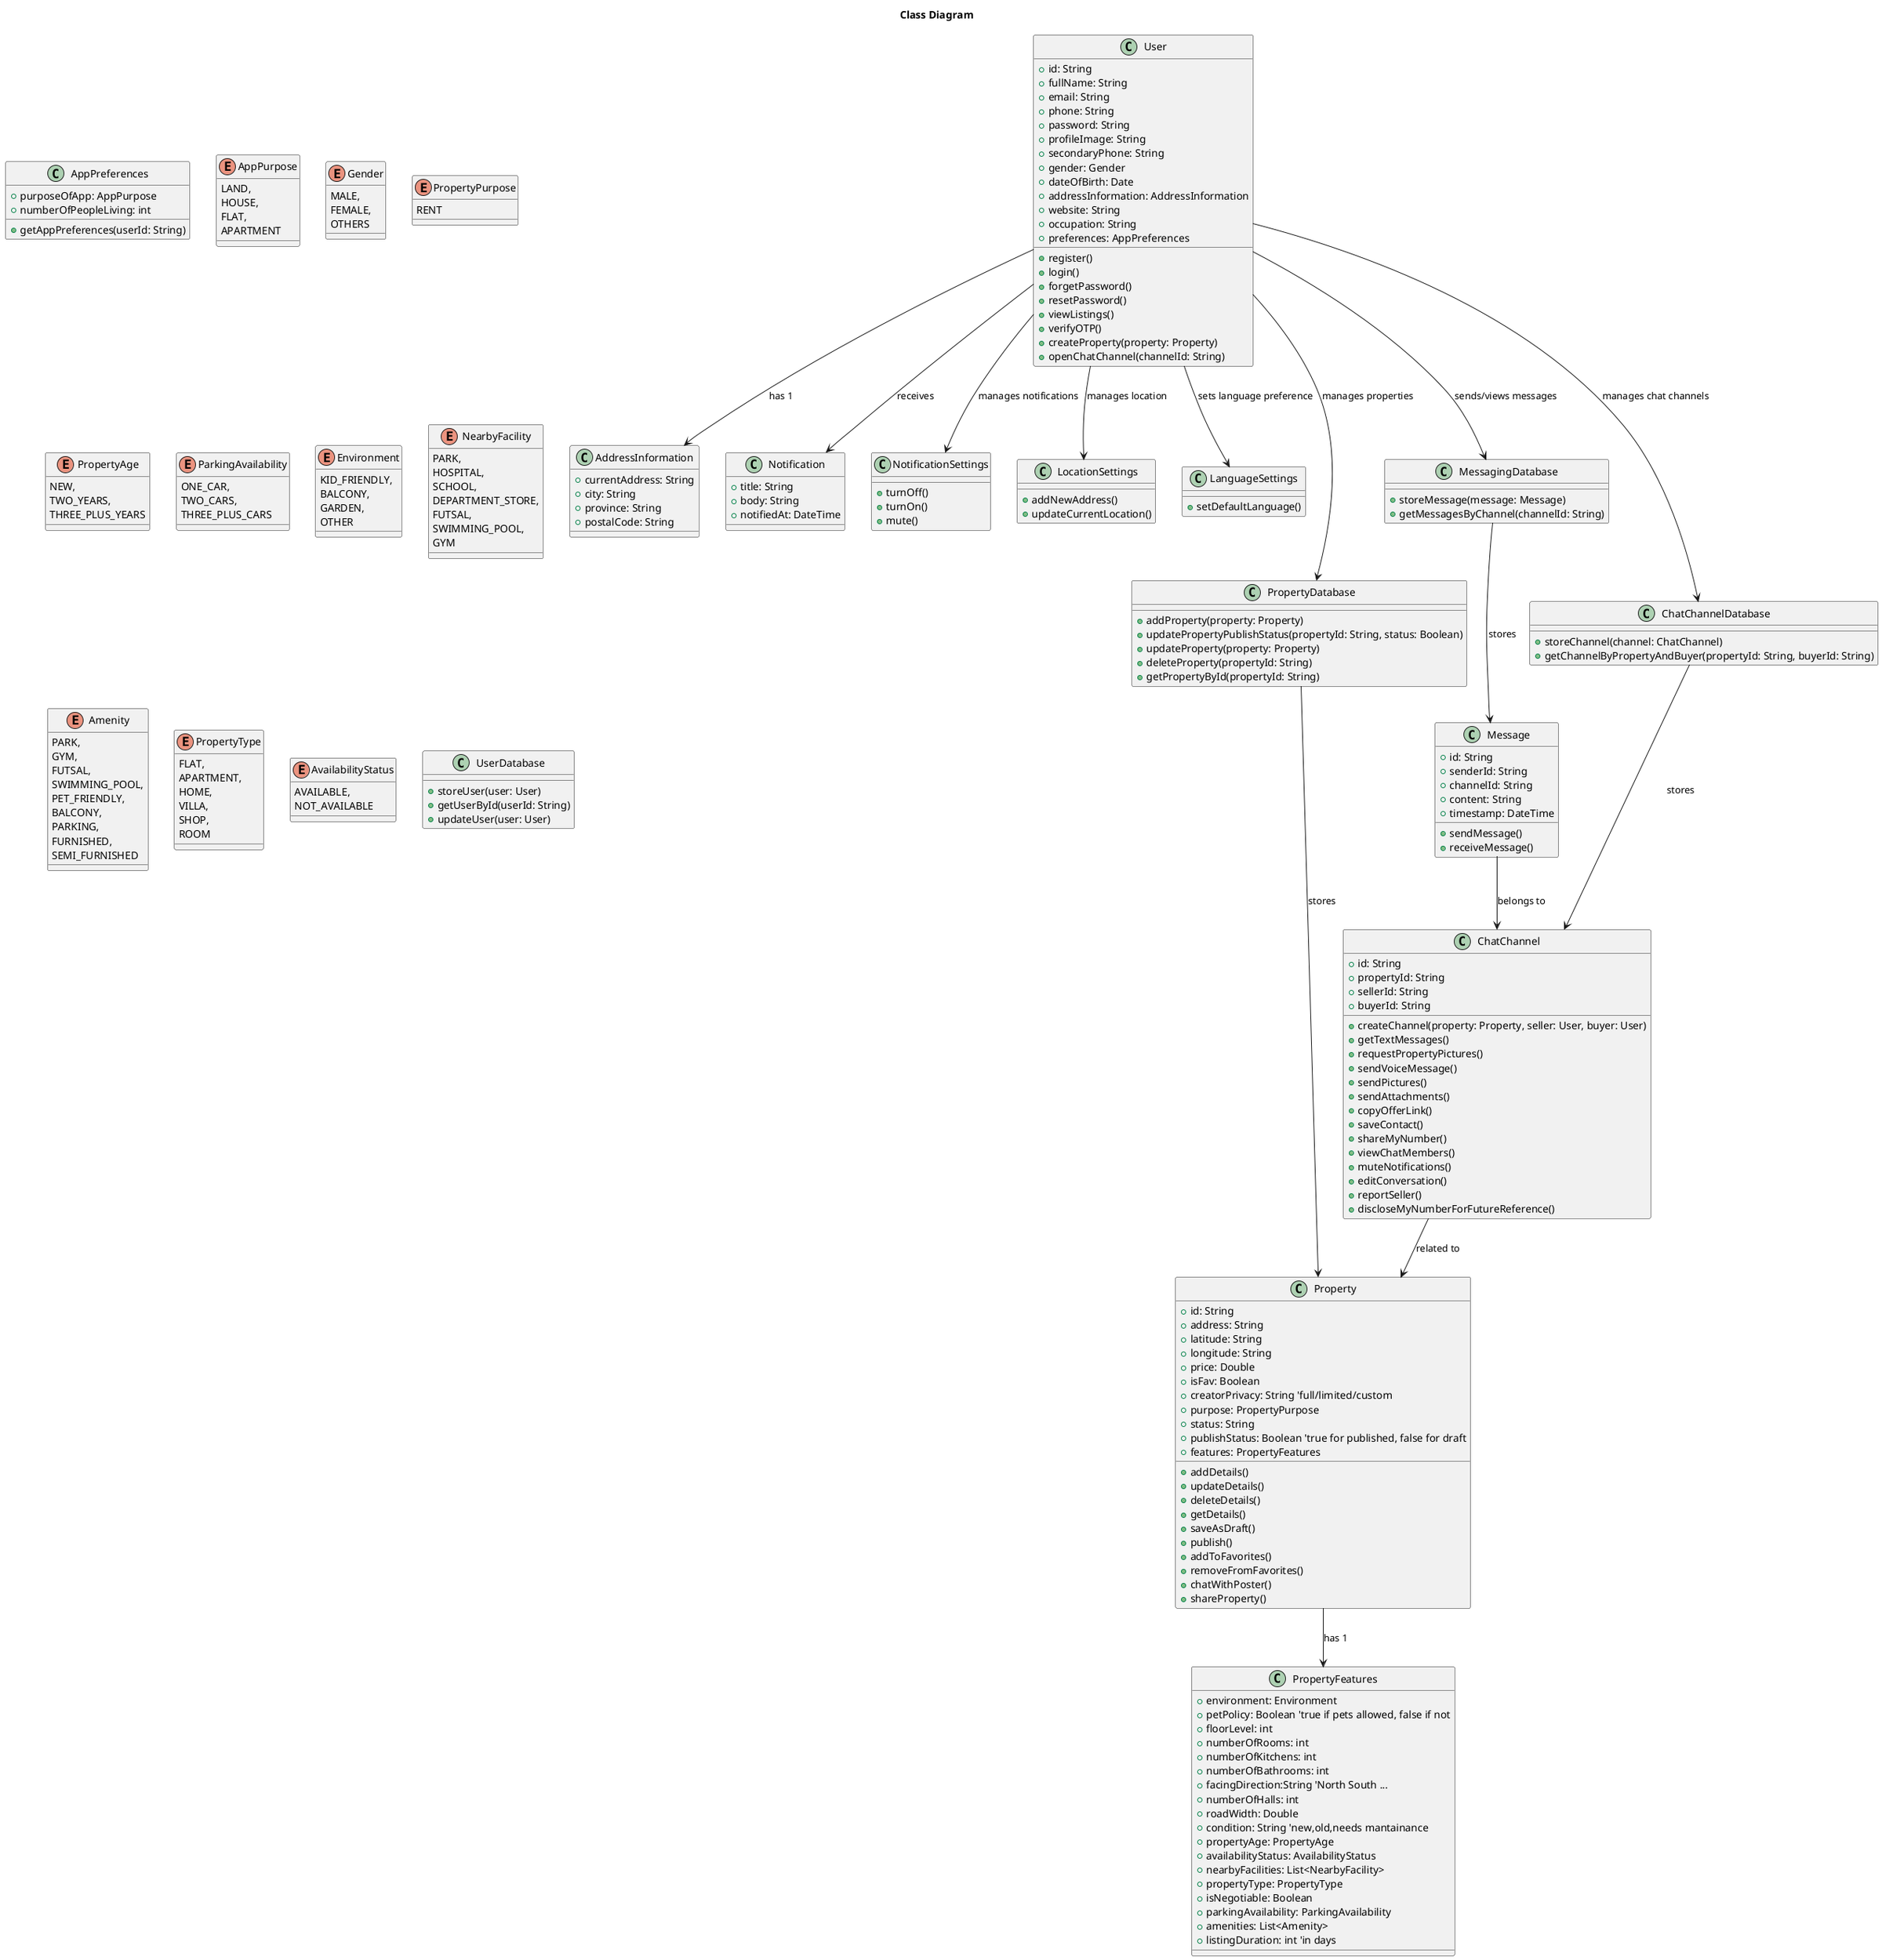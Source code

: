 @startuml Classes

title Class Diagram

' Define the main classes
class User {
    +id: String
    +fullName: String
    +email: String
    +phone: String
    +password: String
    +profileImage: String
    +secondaryPhone: String
    +gender: Gender
    +dateOfBirth: Date
    +addressInformation: AddressInformation
    +website: String
    +occupation: String
    +preferences: AppPreferences
    +register()
    +login()
    +forgetPassword()
    +resetPassword()
    +viewListings()
    +verifyOTP()
    +createProperty(property: Property)
    +openChatChannel(channelId: String)
}

class AppPreferences {
    +purposeOfApp: AppPurpose
    +numberOfPeopleLiving: int
    +getAppPreferences(userId: String)
}

enum AppPurpose {
    LAND,
    HOUSE,
    FLAT,
    APARTMENT
}

class AddressInformation {
    +currentAddress: String
    +city: String
    +province: String
    +postalCode: String
}

enum Gender {
    MALE,
    FEMALE,
    OTHERS
}

class Property {
    +id: String
    +address: String
    +latitude: String
    +longitude: String
    +price: Double
    +isFav: Boolean
    +creatorPrivacy: String 'full/limited/custom
    +purpose: PropertyPurpose
    +status: String
    +publishStatus: Boolean 'true for published, false for draft
    +features: PropertyFeatures
    +addDetails()
    +updateDetails()
    +deleteDetails()
    +getDetails()
    +saveAsDraft()
    +publish()
    +addToFavorites()
    +removeFromFavorites()
    +chatWithPoster()
    +shareProperty()
}

enum PropertyPurpose {
    RENT
}

class PropertyFeatures {
    +environment: Environment
    +petPolicy: Boolean 'true if pets allowed, false if not
    +floorLevel: int
    +numberOfRooms: int
    +numberOfKitchens: int
    +numberOfBathrooms: int
    +facingDirection:String 'North South ...
    +numberOfHalls: int
    +roadWidth: Double
    +condition: String 'new,old,needs mantainance
    +propertyAge: PropertyAge   
    +availabilityStatus: AvailabilityStatus
    +nearbyFacilities: List<NearbyFacility>
    +propertyType: PropertyType
    +isNegotiable: Boolean
    +parkingAvailability: ParkingAvailability
    +amenities: List<Amenity>
    +listingDuration: int 'in days
}

enum PropertyAge{
    NEW,
    TWO_YEARS,
    THREE_PLUS_YEARS

}

enum ParkingAvailability {
    ONE_CAR,
    TWO_CARS,
    THREE_PLUS_CARS
}

enum Environment {
    KID_FRIENDLY,
    BALCONY,
    GARDEN,
    OTHER
}

enum NearbyFacility {
    PARK,
    HOSPITAL,
    SCHOOL,
    DEPARTMENT_STORE,
    FUTSAL,
    SWIMMING_POOL,
    GYM
}

enum Amenity {
    PARK,
    GYM,
    FUTSAL,
    SWIMMING_POOL,
    PET_FRIENDLY,
    BALCONY,
    PARKING,
    FURNISHED,
    SEMI_FURNISHED
}

enum PropertyType {
    FLAT,
    APARTMENT,
    HOME,
    VILLA,
    SHOP,
    ROOM
}

enum AvailabilityStatus {
    AVAILABLE,
    NOT_AVAILABLE
}

class Notification {
    +title: String
    +body: String
    +notifiedAt: DateTime
}

class NotificationSettings {
    +turnOff()
    +turnOn()
    +mute()
}

class LocationSettings {
    +addNewAddress()
    +updateCurrentLocation()
}

class LanguageSettings {
    +setDefaultLanguage()
}

class ChatChannel {
    +id: String
    +propertyId: String
    +sellerId: String
    +buyerId: String
    +createChannel(property: Property, seller: User, buyer: User)
    +getTextMessages()
    +requestPropertyPictures()
    +sendVoiceMessage()
    +sendPictures()
    +sendAttachments()
    +copyOfferLink()
    +saveContact()
    +shareMyNumber()
    +viewChatMembers()
    +muteNotifications()
    +editConversation()
    +reportSeller()
    +discloseMyNumberForFutureReference()
}

class Message {
    +id: String
    +senderId: String
    +channelId: String
    +content: String
    +timestamp: DateTime
    +sendMessage()
    +receiveMessage()
}

' Define databases as classes
class PropertyDatabase {
    +addProperty(property: Property)
    +updatePropertyPublishStatus(propertyId: String, status: Boolean)
    +updateProperty(property: Property)
    +deleteProperty(propertyId: String)
    +getPropertyById(propertyId: String)
}

class UserDatabase {
    +storeUser(user: User)
    +getUserById(userId: String)
    +updateUser(user: User)
}

class MessagingDatabase {
    +storeMessage(message: Message)
    +getMessagesByChannel(channelId: String)
}

class ChatChannelDatabase {
    +storeChannel(channel: ChatChannel)
    +getChannelByPropertyAndBuyer(propertyId: String, buyerId: String)
}

' Relationships
User --> AddressInformation : "has 1"
User --> PropertyDatabase : "manages properties"
User --> ChatChannelDatabase : "manages chat channels"
User --> MessagingDatabase : "sends/views messages"
User --> Notification : "receives"
User --> NotificationSettings : "manages notifications"
User --> LocationSettings : "manages location"
User --> LanguageSettings : "sets language preference"
MessagingDatabase --> Message : "stores"



PropertyDatabase --> Property : "stores"
Property --> PropertyFeatures : "has 1"


Message --> ChatChannel : "belongs to"
ChatChannel --> Property : "related to"
ChatChannelDatabase --> ChatChannel : "stores"

@enduml
